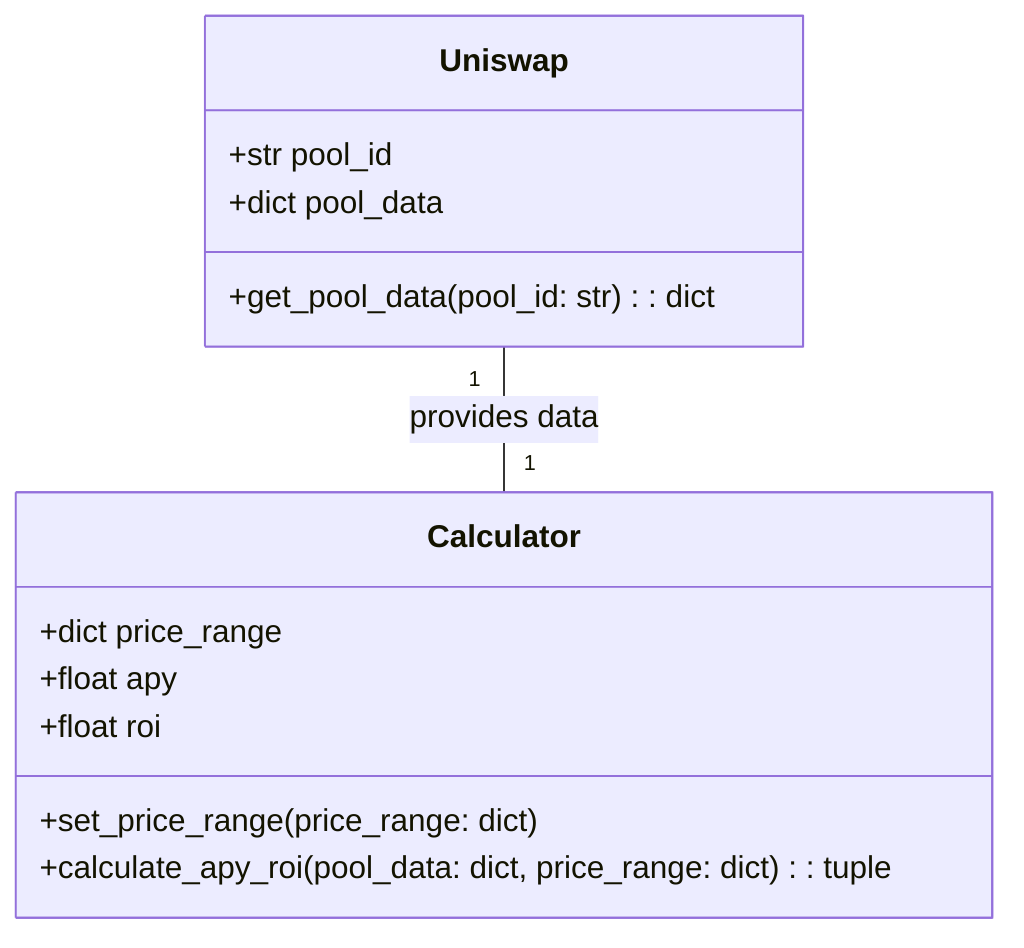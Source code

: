 classDiagram
    class Uniswap{
        +str pool_id
        +dict pool_data
        +get_pool_data(pool_id: str): dict
    }
    class Calculator{
        +dict price_range
        +float apy
        +float roi
        +set_price_range(price_range: dict)
        +calculate_apy_roi(pool_data: dict, price_range: dict): tuple
    }
    Uniswap "1" -- "1" Calculator: provides data